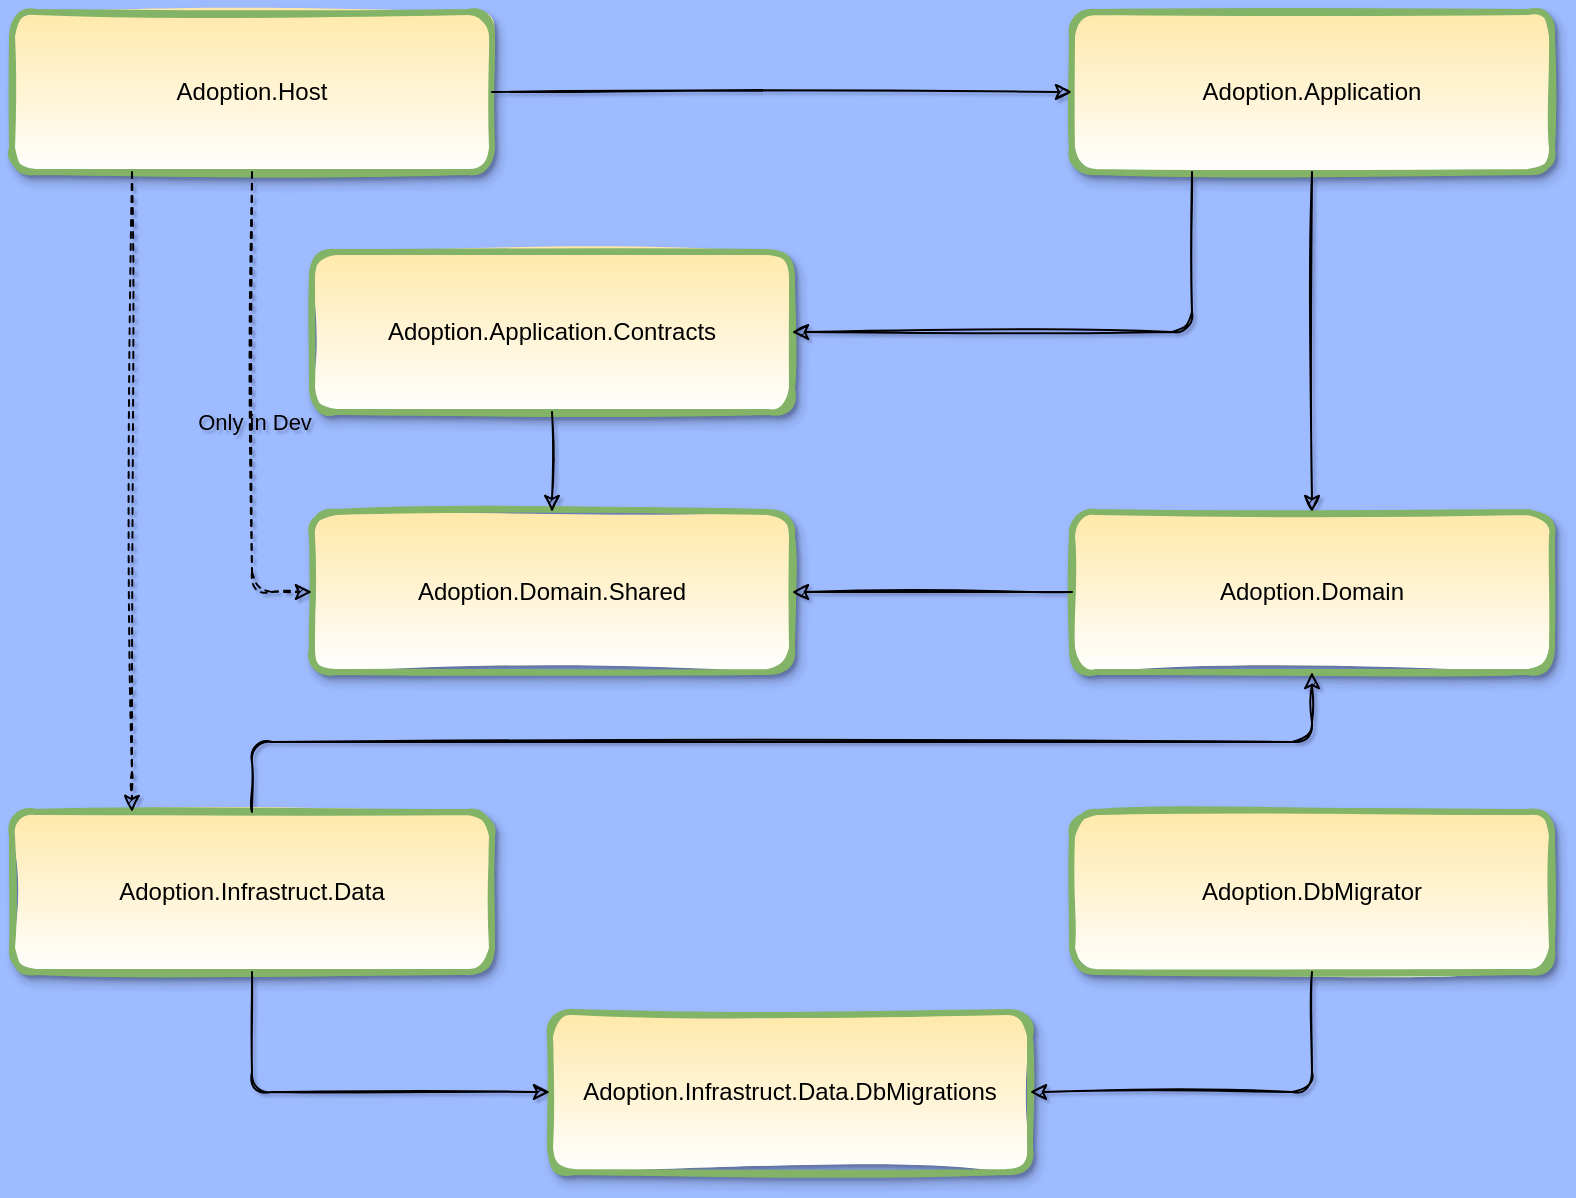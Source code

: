 <mxfile>
    <diagram id="ImUD28rz3EY7YFoqBzIZ" name="第 1 页">
        <mxGraphModel dx="1032" dy="790" grid="1" gridSize="10" guides="1" tooltips="1" connect="1" arrows="1" fold="1" page="1" pageScale="1" pageWidth="1000" pageHeight="800" background="#9EBBFF" math="0" shadow="1">
            <root>
                <mxCell id="0"/>
                <mxCell id="1" parent="0"/>
                <mxCell id="45" value="Adoption.Infrastruct.Data.DbMigrations" style="whiteSpace=wrap;html=1;strokeWidth=3;fillWeight=4;hachureGap=8;hachureAngle=45;shadow=1;glass=0;fillStyle=auto;strokeColor=#82b366;gradientColor=#ffffff;fontColor=#000000;sketch=1;rounded=1;fillColor=#FFE8A8;" vertex="1" parent="1">
                    <mxGeometry x="384" y="590" width="240" height="80" as="geometry"/>
                </mxCell>
                <mxCell id="46" value="Adoption.Application" style="whiteSpace=wrap;html=1;strokeWidth=3;fillWeight=4;hachureGap=8;hachureAngle=45;shadow=1;glass=0;fillStyle=auto;strokeColor=#82b366;gradientColor=#ffffff;fontColor=#000000;sketch=1;rounded=1;fillColor=#FFE8A8;" vertex="1" parent="1">
                    <mxGeometry x="645" y="90" width="240" height="80" as="geometry"/>
                </mxCell>
                <mxCell id="47" value="Adoption.Application.Contracts" style="whiteSpace=wrap;html=1;strokeWidth=3;fillWeight=4;hachureGap=8;hachureAngle=45;shadow=1;glass=0;fillStyle=auto;strokeColor=#82b366;gradientColor=#ffffff;fontColor=#000000;sketch=1;rounded=1;fillColor=#FFE8A8;" vertex="1" parent="1">
                    <mxGeometry x="265" y="210" width="240" height="80" as="geometry"/>
                </mxCell>
                <mxCell id="48" value="Adoption.DbMigrator" style="whiteSpace=wrap;html=1;strokeWidth=3;fillWeight=4;hachureGap=8;hachureAngle=45;shadow=1;glass=0;fillStyle=auto;strokeColor=#82b366;gradientColor=#ffffff;fontColor=#000000;sketch=1;rounded=1;fillColor=#FFE8A8;" vertex="1" parent="1">
                    <mxGeometry x="645" y="490" width="240" height="80" as="geometry"/>
                </mxCell>
                <mxCell id="49" value="Adoption.Domain" style="whiteSpace=wrap;html=1;strokeWidth=3;fillWeight=4;hachureGap=8;hachureAngle=45;shadow=1;glass=0;fillStyle=auto;strokeColor=#82b366;gradientColor=#ffffff;fontColor=#000000;sketch=1;rounded=1;fillColor=#FFE8A8;" vertex="1" parent="1">
                    <mxGeometry x="645" y="340" width="240" height="80" as="geometry"/>
                </mxCell>
                <mxCell id="50" value="Adoption.Domain.Shared" style="whiteSpace=wrap;html=1;strokeWidth=3;fillWeight=4;hachureGap=8;hachureAngle=45;shadow=1;glass=0;fillStyle=auto;strokeColor=#82b366;gradientColor=#ffffff;fontColor=#000000;sketch=1;rounded=1;fillColor=#FFE8A8;" vertex="1" parent="1">
                    <mxGeometry x="265" y="340" width="240" height="80" as="geometry"/>
                </mxCell>
                <mxCell id="51" value="Adoption.Host" style="whiteSpace=wrap;html=1;strokeWidth=3;fillWeight=4;hachureGap=8;hachureAngle=45;shadow=1;glass=0;fillStyle=auto;strokeColor=#82b366;gradientColor=#ffffff;fontColor=#000000;sketch=1;rounded=1;fillColor=#FFE8A8;" vertex="1" parent="1">
                    <mxGeometry x="115" y="90" width="240" height="80" as="geometry"/>
                </mxCell>
                <mxCell id="52" value="Adoption.Infrastruct.Data" style="whiteSpace=wrap;html=1;strokeWidth=3;fillWeight=4;hachureGap=8;hachureAngle=45;shadow=1;glass=0;fillStyle=auto;strokeColor=#82b366;gradientColor=#ffffff;fontColor=#000000;sketch=1;rounded=1;fillColor=#FFE8A8;" vertex="1" parent="1">
                    <mxGeometry x="115" y="490" width="240" height="80" as="geometry"/>
                </mxCell>
                <mxCell id="53" value="" style="endArrow=classic;html=1;fontColor=#000000;exitX=0.5;exitY=1;exitDx=0;exitDy=0;entryX=0;entryY=0.5;entryDx=0;entryDy=0;edgeStyle=orthogonalEdgeStyle;sketch=1;" edge="1" parent="1" source="52" target="45">
                    <mxGeometry width="50" height="50" relative="1" as="geometry">
                        <mxPoint x="635" y="230" as="sourcePoint"/>
                        <mxPoint x="685" y="180" as="targetPoint"/>
                    </mxGeometry>
                </mxCell>
                <mxCell id="61" value="" style="edgeStyle=orthogonalEdgeStyle;elbow=horizontal;endArrow=classic;html=1;fontColor=#000000;exitX=0.5;exitY=1;exitDx=0;exitDy=0;entryX=1;entryY=0.5;entryDx=0;entryDy=0;sketch=1;" edge="1" parent="1" source="48" target="45">
                    <mxGeometry width="50" height="50" relative="1" as="geometry">
                        <mxPoint x="825" y="490" as="sourcePoint"/>
                        <mxPoint x="875" y="440" as="targetPoint"/>
                    </mxGeometry>
                </mxCell>
                <mxCell id="63" value="" style="edgeStyle=orthogonalEdgeStyle;elbow=horizontal;endArrow=classic;html=1;fontColor=#000000;entryX=1;entryY=0.5;entryDx=0;entryDy=0;exitX=0.25;exitY=1;exitDx=0;exitDy=0;sketch=1;" edge="1" parent="1" source="46" target="47">
                    <mxGeometry width="50" height="50" relative="1" as="geometry">
                        <mxPoint x="595" y="209" as="sourcePoint"/>
                        <mxPoint x="350" y="208.96" as="targetPoint"/>
                    </mxGeometry>
                </mxCell>
                <mxCell id="65" value="" style="edgeStyle=orthogonalEdgeStyle;elbow=horizontal;endArrow=classic;html=1;fontColor=#000000;entryX=0.5;entryY=0;entryDx=0;entryDy=0;exitX=0.5;exitY=1;exitDx=0;exitDy=0;sketch=1;" edge="1" parent="1" source="46" target="49">
                    <mxGeometry width="50" height="50" relative="1" as="geometry">
                        <mxPoint x="505" y="300" as="sourcePoint"/>
                        <mxPoint x="355" y="300" as="targetPoint"/>
                    </mxGeometry>
                </mxCell>
                <mxCell id="67" value="" style="edgeStyle=orthogonalEdgeStyle;endArrow=classic;html=1;fontColor=#000000;exitX=0.5;exitY=1;exitDx=0;exitDy=0;entryX=0.5;entryY=0;entryDx=0;entryDy=0;sketch=1;" edge="1" parent="1" source="47" target="50">
                    <mxGeometry width="50" height="50" relative="1" as="geometry">
                        <mxPoint x="405" y="300" as="sourcePoint"/>
                        <mxPoint x="455" y="250" as="targetPoint"/>
                    </mxGeometry>
                </mxCell>
                <mxCell id="68" value="" style="edgeStyle=orthogonalEdgeStyle;endArrow=classic;html=1;fontColor=#000000;exitX=0;exitY=0.5;exitDx=0;exitDy=0;entryX=1;entryY=0.5;entryDx=0;entryDy=0;sketch=1;" edge="1" parent="1" source="49" target="50">
                    <mxGeometry width="50" height="50" relative="1" as="geometry">
                        <mxPoint x="305" y="390" as="sourcePoint"/>
                        <mxPoint x="701" y="480" as="targetPoint"/>
                    </mxGeometry>
                </mxCell>
                <mxCell id="70" value="" style="edgeStyle=orthogonalEdgeStyle;endArrow=classic;html=1;fontColor=#000000;exitX=0.25;exitY=1;exitDx=0;exitDy=0;entryX=0.25;entryY=0;entryDx=0;entryDy=0;sketch=1;dashed=1;" edge="1" parent="1" source="51" target="52">
                    <mxGeometry width="50" height="50" relative="1" as="geometry">
                        <mxPoint x="425" y="480" as="sourcePoint"/>
                        <mxPoint x="575" y="480" as="targetPoint"/>
                        <Array as="points">
                            <mxPoint x="175" y="480"/>
                            <mxPoint x="175" y="480"/>
                        </Array>
                    </mxGeometry>
                </mxCell>
                <mxCell id="71" value="" style="edgeStyle=orthogonalEdgeStyle;endArrow=classic;html=1;fontColor=#000000;exitX=1;exitY=0.5;exitDx=0;exitDy=0;entryX=0;entryY=0.5;entryDx=0;entryDy=0;sketch=1;" edge="1" parent="1" source="51" target="46">
                    <mxGeometry width="50" height="50" relative="1" as="geometry">
                        <mxPoint x="475" y="140" as="sourcePoint"/>
                        <mxPoint x="625" y="140" as="targetPoint"/>
                    </mxGeometry>
                </mxCell>
                <mxCell id="72" value="" style="edgeStyle=orthogonalEdgeStyle;endArrow=classic;html=1;fontColor=#000000;exitX=0.5;exitY=0;exitDx=0;exitDy=0;entryX=0.5;entryY=1;entryDx=0;entryDy=0;sketch=1;" edge="1" parent="1" source="52" target="49">
                    <mxGeometry width="50" height="50" relative="1" as="geometry">
                        <mxPoint x="415" y="350" as="sourcePoint"/>
                        <mxPoint x="295" y="390" as="targetPoint"/>
                    </mxGeometry>
                </mxCell>
                <mxCell id="73" value="" style="edgeStyle=orthogonalEdgeStyle;endArrow=classic;html=1;fontColor=#000000;exitX=0.5;exitY=1;exitDx=0;exitDy=0;entryX=0;entryY=0.5;entryDx=0;entryDy=0;dashed=1;sketch=1;" edge="1" parent="1" source="51" target="50">
                    <mxGeometry width="50" height="50" relative="1" as="geometry">
                        <mxPoint x="365" y="140" as="sourcePoint"/>
                        <mxPoint x="655" y="140" as="targetPoint"/>
                    </mxGeometry>
                </mxCell>
                <mxCell id="74" value="Only in Dev" style="edgeLabel;html=1;align=center;verticalAlign=middle;resizable=0;points=[];fontColor=#000000;labelBackgroundColor=none;" vertex="1" connectable="0" parent="73">
                    <mxGeometry x="0.042" y="1" relative="1" as="geometry">
                        <mxPoint as="offset"/>
                    </mxGeometry>
                </mxCell>
            </root>
        </mxGraphModel>
    </diagram>
</mxfile>